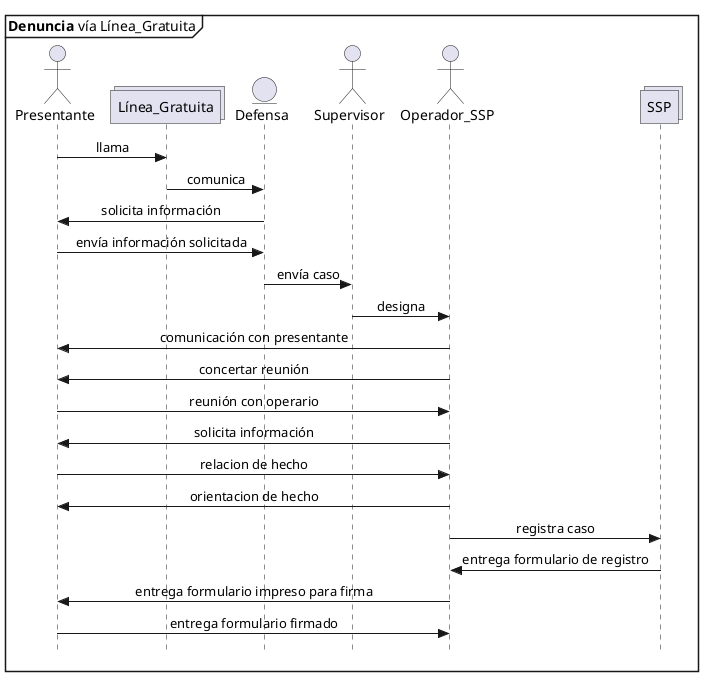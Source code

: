 @startuml Denuncia_Linea_Gratuita
skinparam Style strictuml
skinparam SequenceMessageAlignment center

mainframe **Denuncia** vía Línea_Gratuita

actor Presentante as pre
collections Línea_Gratuita
entity Defensa as def
actor Supervisor as sup
actor Operador_SSP as opssp
collections SSP 


pre -> Línea_Gratuita : llama
Línea_Gratuita -> def : comunica
def -> pre : solicita información
pre -> def : envía información solicitada
def->sup:envía caso
sup->opssp : designa
opssp->pre:comunicación con presentante
opssp->pre:concertar reunión
pre->opssp:reunión con operario
opssp -> pre : solicita información
pre->opssp:relacion de hecho
opssp->pre:orientacion de hecho
opssp->SSP:registra caso
SSP->opssp: entrega formulario de registro
opssp->pre:entrega formulario impreso para firma
pre->opssp:entrega formulario firmado


@enduml